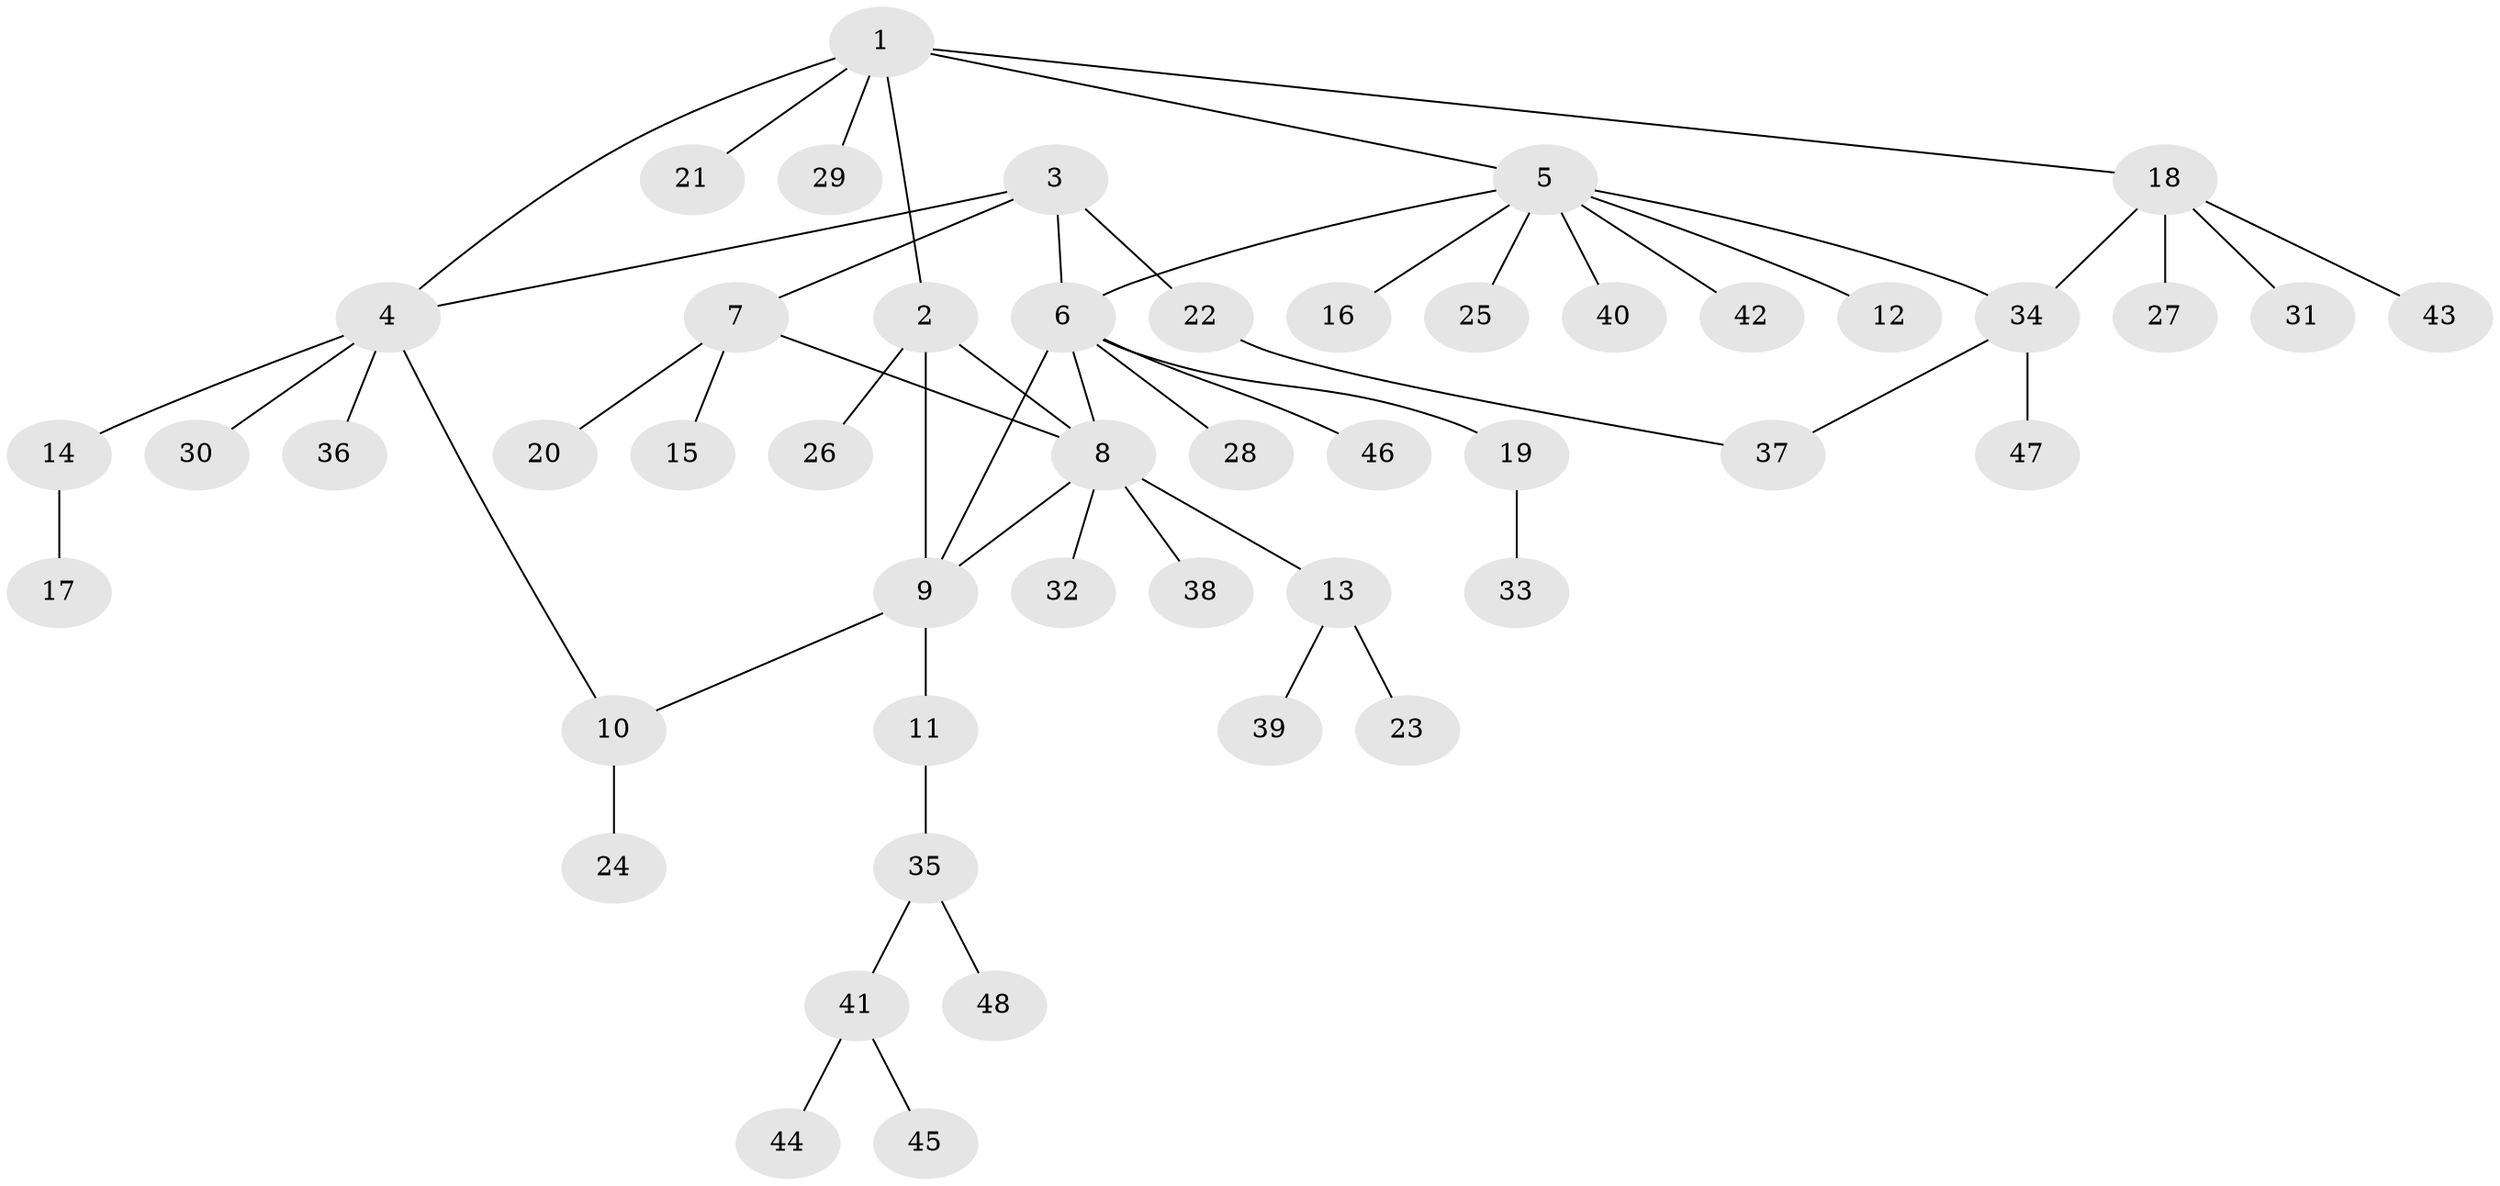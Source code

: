 // Generated by graph-tools (version 1.1) at 2025/11/02/27/25 16:11:33]
// undirected, 48 vertices, 55 edges
graph export_dot {
graph [start="1"]
  node [color=gray90,style=filled];
  1;
  2;
  3;
  4;
  5;
  6;
  7;
  8;
  9;
  10;
  11;
  12;
  13;
  14;
  15;
  16;
  17;
  18;
  19;
  20;
  21;
  22;
  23;
  24;
  25;
  26;
  27;
  28;
  29;
  30;
  31;
  32;
  33;
  34;
  35;
  36;
  37;
  38;
  39;
  40;
  41;
  42;
  43;
  44;
  45;
  46;
  47;
  48;
  1 -- 2;
  1 -- 4;
  1 -- 5;
  1 -- 18;
  1 -- 21;
  1 -- 29;
  2 -- 8;
  2 -- 9;
  2 -- 26;
  3 -- 4;
  3 -- 6;
  3 -- 7;
  3 -- 22;
  4 -- 10;
  4 -- 14;
  4 -- 30;
  4 -- 36;
  5 -- 6;
  5 -- 12;
  5 -- 16;
  5 -- 25;
  5 -- 34;
  5 -- 40;
  5 -- 42;
  6 -- 8;
  6 -- 9;
  6 -- 19;
  6 -- 28;
  6 -- 46;
  7 -- 8;
  7 -- 15;
  7 -- 20;
  8 -- 9;
  8 -- 13;
  8 -- 32;
  8 -- 38;
  9 -- 10;
  9 -- 11;
  10 -- 24;
  11 -- 35;
  13 -- 23;
  13 -- 39;
  14 -- 17;
  18 -- 27;
  18 -- 31;
  18 -- 34;
  18 -- 43;
  19 -- 33;
  22 -- 37;
  34 -- 37;
  34 -- 47;
  35 -- 41;
  35 -- 48;
  41 -- 44;
  41 -- 45;
}
